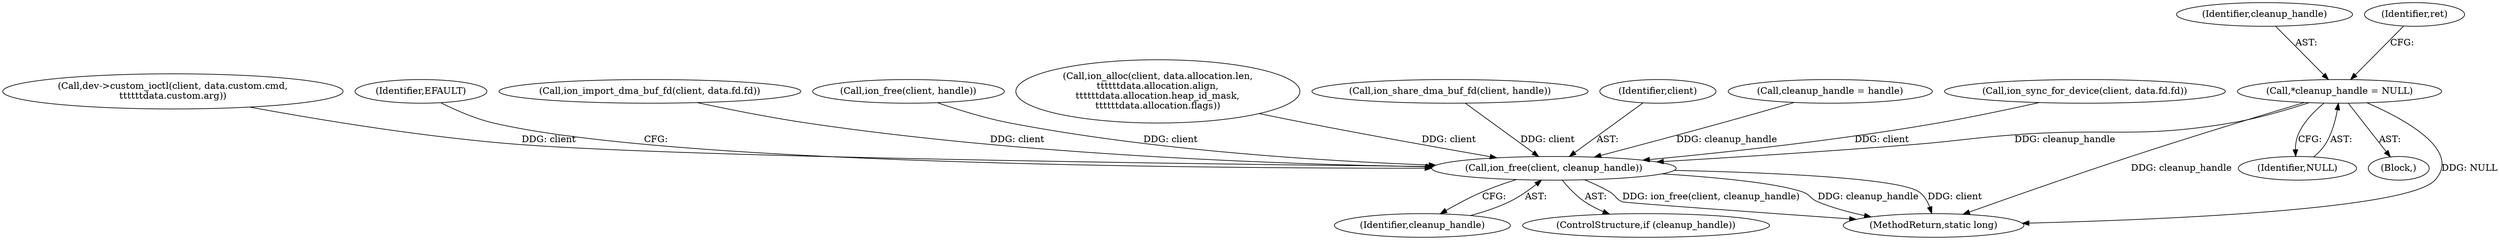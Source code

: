 digraph "0_linux_9590232bb4f4cc824f3425a6e1349afbe6d6d2b7_2@pointer" {
"1000118" [label="(Call,*cleanup_handle = NULL)"];
"1000363" [label="(Call,ion_free(client, cleanup_handle))"];
"1000104" [label="(Block,)"];
"1000371" [label="(MethodReturn,static long)"];
"1000365" [label="(Identifier,cleanup_handle)"];
"1000329" [label="(Call,dev->custom_ioctl(client, data.custom.cmd,\n\t\t\t\t\t\tdata.custom.arg))"];
"1000368" [label="(Identifier,EFAULT)"];
"1000280" [label="(Call,ion_import_dma_buf_fd(client, data.fd.fd))"];
"1000118" [label="(Call,*cleanup_handle = NULL)"];
"1000361" [label="(ControlStructure,if (cleanup_handle))"];
"1000223" [label="(Call,ion_free(client, handle))"];
"1000164" [label="(Call,ion_alloc(client, data.allocation.len,\n\t\t\t\t\t\tdata.allocation.align,\n\t\t\t\t\t\tdata.allocation.heap_id_mask,\n\t\t\t\t\t\tdata.allocation.flags))"];
"1000120" [label="(Identifier,NULL)"];
"1000119" [label="(Identifier,cleanup_handle)"];
"1000123" [label="(Identifier,ret)"];
"1000254" [label="(Call,ion_share_dma_buf_fd(client, handle))"];
"1000363" [label="(Call,ion_free(client, cleanup_handle))"];
"1000364" [label="(Identifier,client)"];
"1000201" [label="(Call,cleanup_handle = handle)"];
"1000309" [label="(Call,ion_sync_for_device(client, data.fd.fd))"];
"1000118" -> "1000104"  [label="AST: "];
"1000118" -> "1000120"  [label="CFG: "];
"1000119" -> "1000118"  [label="AST: "];
"1000120" -> "1000118"  [label="AST: "];
"1000123" -> "1000118"  [label="CFG: "];
"1000118" -> "1000371"  [label="DDG: NULL"];
"1000118" -> "1000371"  [label="DDG: cleanup_handle"];
"1000118" -> "1000363"  [label="DDG: cleanup_handle"];
"1000363" -> "1000361"  [label="AST: "];
"1000363" -> "1000365"  [label="CFG: "];
"1000364" -> "1000363"  [label="AST: "];
"1000365" -> "1000363"  [label="AST: "];
"1000368" -> "1000363"  [label="CFG: "];
"1000363" -> "1000371"  [label="DDG: cleanup_handle"];
"1000363" -> "1000371"  [label="DDG: client"];
"1000363" -> "1000371"  [label="DDG: ion_free(client, cleanup_handle)"];
"1000309" -> "1000363"  [label="DDG: client"];
"1000254" -> "1000363"  [label="DDG: client"];
"1000329" -> "1000363"  [label="DDG: client"];
"1000280" -> "1000363"  [label="DDG: client"];
"1000223" -> "1000363"  [label="DDG: client"];
"1000164" -> "1000363"  [label="DDG: client"];
"1000201" -> "1000363"  [label="DDG: cleanup_handle"];
}
